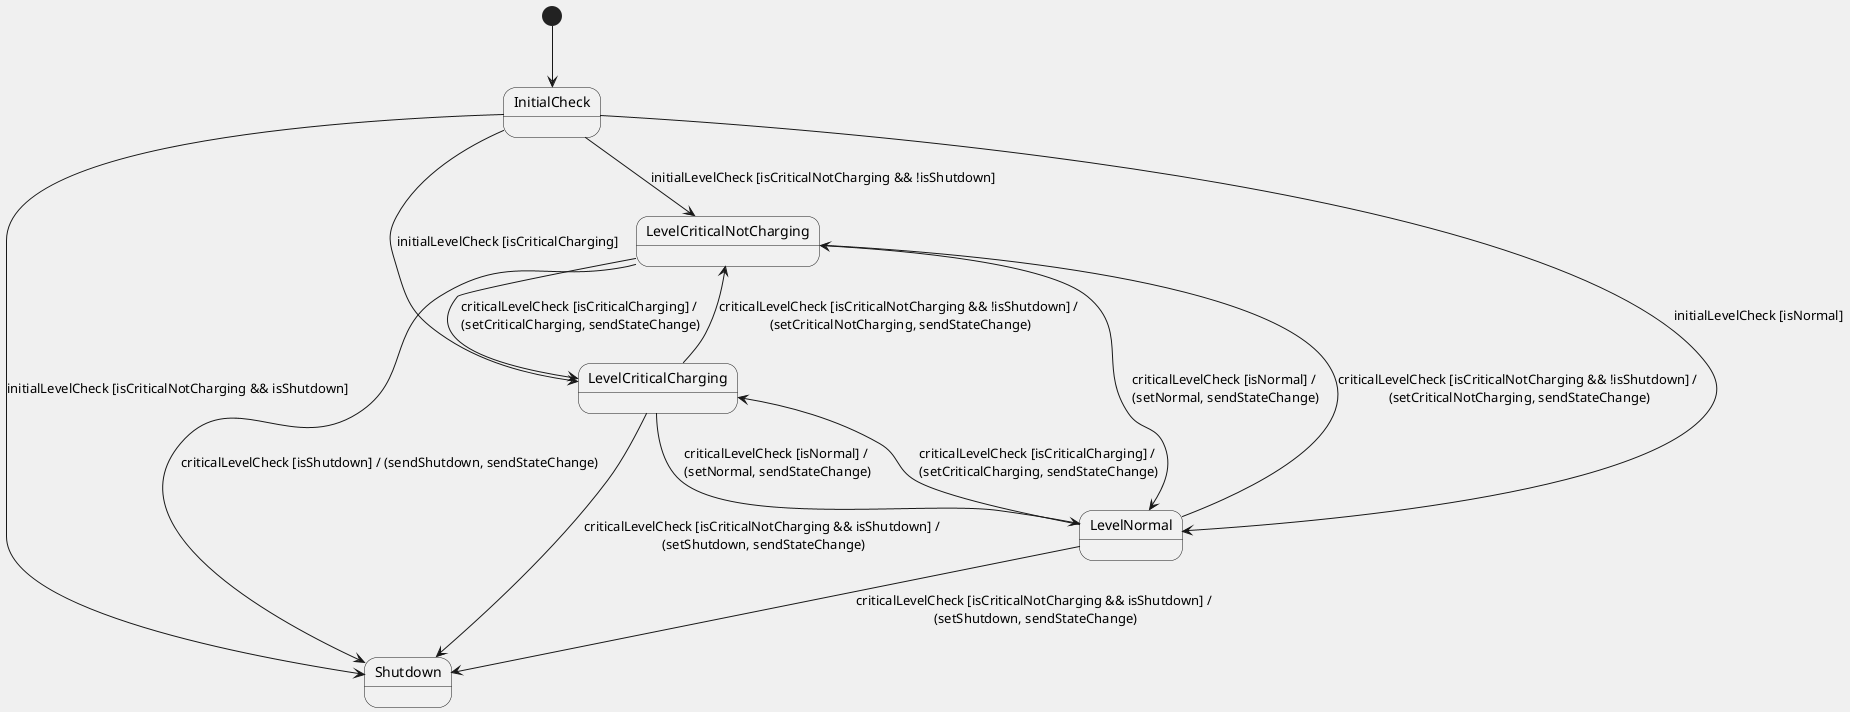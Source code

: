 @startuml
skinparam BackgroundColor F0F0F0

[*] --> InitialCheck
InitialCheck --> LevelCriticalNotCharging : initialLevelCheck [isCriticalNotCharging && !isShutdown]
InitialCheck --> Shutdown : initialLevelCheck [isCriticalNotCharging && isShutdown]
InitialCheck --> LevelCriticalCharging : initialLevelCheck [isCriticalCharging]
InitialCheck --> LevelNormal : initialLevelCheck [isNormal]
LevelNormal --> LevelCriticalNotCharging : criticalLevelCheck [isCriticalNotCharging && !isShutdown] /\n (setCriticalNotCharging, sendStateChange)
LevelNormal --> Shutdown : criticalLevelCheck [isCriticalNotCharging && isShutdown] /\n (setShutdown, sendStateChange)
LevelNormal --> LevelCriticalCharging : criticalLevelCheck [isCriticalCharging] /\n (setCriticalCharging, sendStateChange)
LevelCriticalNotCharging --> LevelNormal : criticalLevelCheck [isNormal] /\n (setNormal, sendStateChange)
LevelCriticalNotCharging --> LevelCriticalCharging : criticalLevelCheck [isCriticalCharging] /\n (setCriticalCharging, sendStateChange)
LevelCriticalNotCharging --> Shutdown : criticalLevelCheck [isShutdown] / (sendShutdown, sendStateChange)
LevelCriticalCharging --> LevelCriticalNotCharging : criticalLevelCheck [isCriticalNotCharging && !isShutdown] /\n (setCriticalNotCharging, sendStateChange)
LevelCriticalCharging --> LevelNormal : criticalLevelCheck [isNormal] /\n (setNormal, sendStateChange)
LevelCriticalCharging --> Shutdown : criticalLevelCheck [isCriticalNotCharging && isShutdown] / \n(setShutdown, sendStateChange)

@enduml

